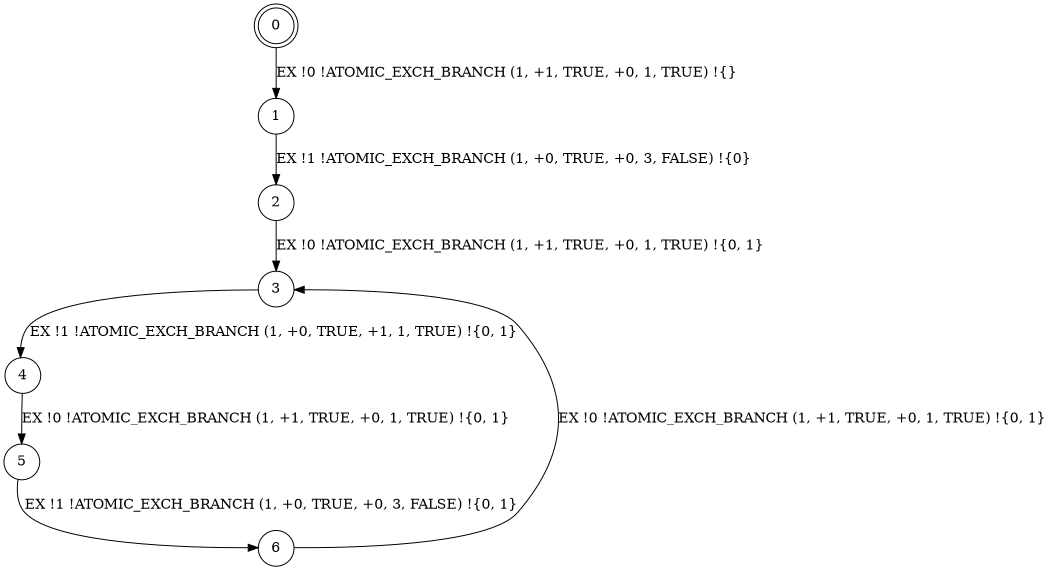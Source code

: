 digraph BCG {
size = "7, 10.5";
center = TRUE;
node [shape = circle];
0 [peripheries = 2];
0 -> 1 [label = "EX !0 !ATOMIC_EXCH_BRANCH (1, +1, TRUE, +0, 1, TRUE) !{}"];
1 -> 2 [label = "EX !1 !ATOMIC_EXCH_BRANCH (1, +0, TRUE, +0, 3, FALSE) !{0}"];
2 -> 3 [label = "EX !0 !ATOMIC_EXCH_BRANCH (1, +1, TRUE, +0, 1, TRUE) !{0, 1}"];
3 -> 4 [label = "EX !1 !ATOMIC_EXCH_BRANCH (1, +0, TRUE, +1, 1, TRUE) !{0, 1}"];
4 -> 5 [label = "EX !0 !ATOMIC_EXCH_BRANCH (1, +1, TRUE, +0, 1, TRUE) !{0, 1}"];
5 -> 6 [label = "EX !1 !ATOMIC_EXCH_BRANCH (1, +0, TRUE, +0, 3, FALSE) !{0, 1}"];
6 -> 3 [label = "EX !0 !ATOMIC_EXCH_BRANCH (1, +1, TRUE, +0, 1, TRUE) !{0, 1}"];
}
